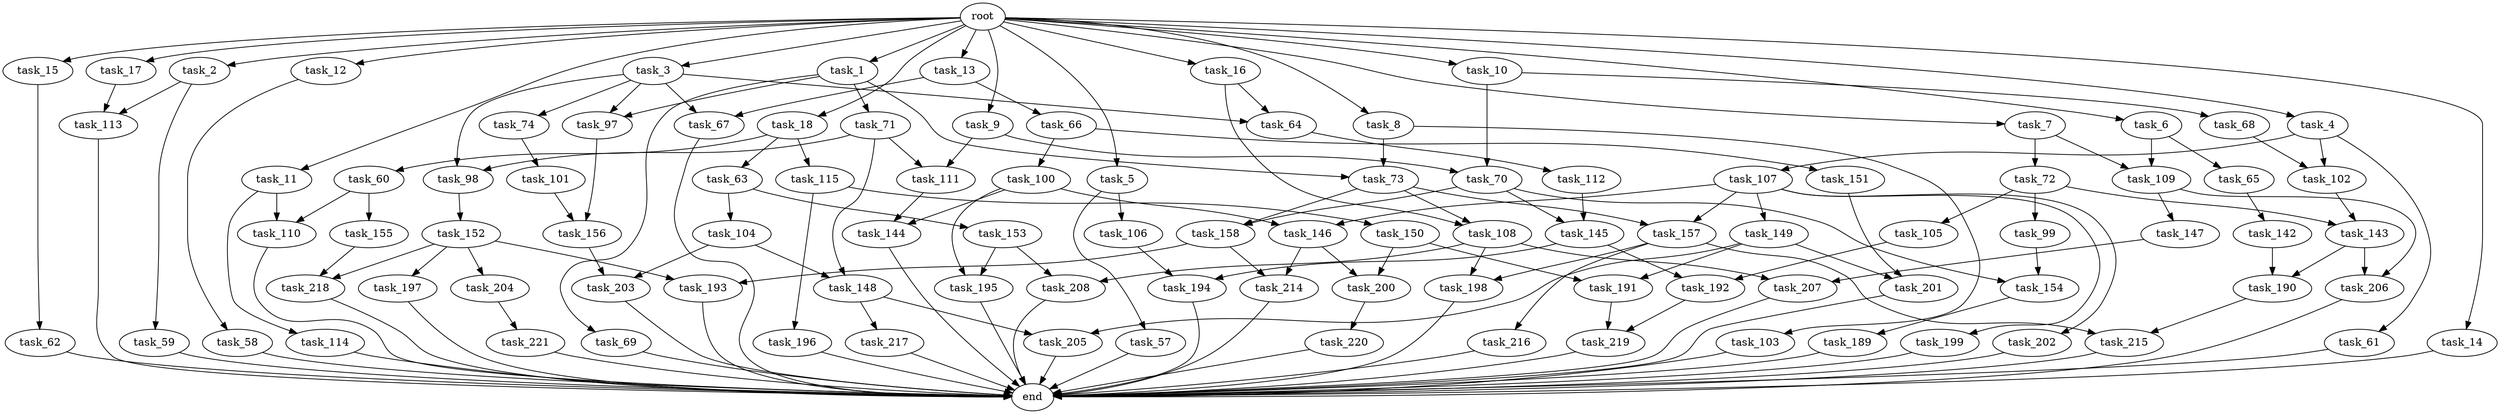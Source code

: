 digraph G {
  task_214 [size="7730941132.800000"];
  task_144 [size="5239860101.120000"];
  task_103 [size="4209067950.080000"];
  task_101 [size="8589934592.000000"];
  task_108 [size="5583457484.800000"];
  task_191 [size="3521873182.720000"];
  task_207 [size="1717986918.400000"];
  task_15 [size="10.240000"];
  task_58 [size="6957847019.520000"];
  task_151 [size="3092376453.120000"];
  task_105 [size="3092376453.120000"];
  task_18 [size="10.240000"];
  task_195 [size="5239860101.120000"];
  task_154 [size="10050223472.639999"];
  task_73 [size="9706626088.960001"];
  task_16 [size="10.240000"];
  task_110 [size="1717986918.400000"];
  task_98 [size="5841155522.560000"];
  task_61 [size="6957847019.520000"];
  task_217 [size="1374389534.720000"];
  task_74 [size="343597383.680000"];
  task_158 [size="4466765987.840000"];
  task_1 [size="10.240000"];
  task_64 [size="4552665333.760000"];
  task_72 [size="2147483648.000000"];
  task_11 [size="10.240000"];
  task_156 [size="7301444403.200000"];
  task_100 [size="3092376453.120000"];
  task_62 [size="343597383.680000"];
  task_107 [size="6957847019.520000"];
  task_2 [size="10.240000"];
  task_10 [size="10.240000"];
  task_66 [size="2147483648.000000"];
  task_109 [size="4294967296.000000"];
  task_155 [size="1374389534.720000"];
  end [size="0.000000"];
  task_17 [size="10.240000"];
  task_147 [size="8589934592.000000"];
  task_114 [size="343597383.680000"];
  task_221 [size="1374389534.720000"];
  task_67 [size="2491081031.680000"];
  task_150 [size="4209067950.080000"];
  task_97 [size="5841155522.560000"];
  task_203 [size="11166914969.600000"];
  task_157 [size="4466765987.840000"];
  task_106 [size="8589934592.000000"];
  task_218 [size="6270652252.160000"];
  task_146 [size="5239860101.120000"];
  task_194 [size="7301444403.200000"];
  task_197 [size="773094113.280000"];
  task_70 [size="2147483648.000000"];
  task_149 [size="3092376453.120000"];
  task_104 [size="3092376453.120000"];
  task_9 [size="10.240000"];
  task_190 [size="6871947673.600000"];
  task_148 [size="9706626088.960001"];
  task_192 [size="1717986918.400000"];
  task_202 [size="3092376453.120000"];
  task_69 [size="5497558138.880000"];
  task_57 [size="8589934592.000000"];
  task_196 [size="4209067950.080000"];
  task_201 [size="9964324126.719999"];
  task_65 [size="2147483648.000000"];
  task_198 [size="3521873182.720000"];
  task_206 [size="9964324126.719999"];
  task_12 [size="10.240000"];
  task_193 [size="1546188226.560000"];
  task_152 [size="8589934592.000000"];
  task_3 [size="10.240000"];
  task_216 [size="2147483648.000000"];
  task_5 [size="10.240000"];
  task_220 [size="343597383.680000"];
  task_189 [size="4209067950.080000"];
  task_115 [size="2147483648.000000"];
  task_8 [size="10.240000"];
  task_99 [size="3092376453.120000"];
  task_14 [size="10.240000"];
  task_219 [size="11166914969.600000"];
  task_4 [size="10.240000"];
  task_142 [size="2147483648.000000"];
  task_200 [size="9105330667.520000"];
  task_113 [size="8332236554.240000"];
  task_112 [size="343597383.680000"];
  task_199 [size="3092376453.120000"];
  task_153 [size="3092376453.120000"];
  root [size="0.000000"];
  task_102 [size="13915694039.040001"];
  task_59 [size="1374389534.720000"];
  task_60 [size="2147483648.000000"];
  task_145 [size="3435973836.800000"];
  task_6 [size="10.240000"];
  task_215 [size="2491081031.680000"];
  task_208 [size="4466765987.840000"];
  task_68 [size="773094113.280000"];
  task_13 [size="10.240000"];
  task_143 [size="11682311045.120001"];
  task_205 [size="2748779069.440000"];
  task_111 [size="6871947673.600000"];
  task_204 [size="773094113.280000"];
  task_63 [size="2147483648.000000"];
  task_7 [size="10.240000"];
  task_71 [size="5497558138.880000"];

  task_214 -> end [size="1.000000"];
  task_144 -> end [size="1.000000"];
  task_103 -> end [size="1.000000"];
  task_101 -> task_156 [size="301989888.000000"];
  task_108 -> task_207 [size="134217728.000000"];
  task_108 -> task_198 [size="134217728.000000"];
  task_108 -> task_208 [size="134217728.000000"];
  task_191 -> task_219 [size="679477248.000000"];
  task_207 -> end [size="1.000000"];
  task_15 -> task_62 [size="33554432.000000"];
  task_58 -> end [size="1.000000"];
  task_151 -> task_201 [size="838860800.000000"];
  task_105 -> task_192 [size="134217728.000000"];
  task_18 -> task_63 [size="209715200.000000"];
  task_18 -> task_60 [size="209715200.000000"];
  task_18 -> task_115 [size="209715200.000000"];
  task_195 -> end [size="1.000000"];
  task_154 -> task_189 [size="411041792.000000"];
  task_73 -> task_108 [size="134217728.000000"];
  task_73 -> task_157 [size="134217728.000000"];
  task_73 -> task_158 [size="134217728.000000"];
  task_16 -> task_108 [size="411041792.000000"];
  task_16 -> task_64 [size="411041792.000000"];
  task_110 -> end [size="1.000000"];
  task_98 -> task_152 [size="838860800.000000"];
  task_61 -> end [size="1.000000"];
  task_217 -> end [size="1.000000"];
  task_74 -> task_101 [size="838860800.000000"];
  task_158 -> task_193 [size="75497472.000000"];
  task_158 -> task_214 [size="75497472.000000"];
  task_1 -> task_97 [size="536870912.000000"];
  task_1 -> task_73 [size="536870912.000000"];
  task_1 -> task_71 [size="536870912.000000"];
  task_1 -> task_69 [size="536870912.000000"];
  task_64 -> task_112 [size="33554432.000000"];
  task_72 -> task_143 [size="301989888.000000"];
  task_72 -> task_99 [size="301989888.000000"];
  task_72 -> task_105 [size="301989888.000000"];
  task_11 -> task_110 [size="33554432.000000"];
  task_11 -> task_114 [size="33554432.000000"];
  task_156 -> task_203 [size="679477248.000000"];
  task_100 -> task_146 [size="209715200.000000"];
  task_100 -> task_144 [size="209715200.000000"];
  task_100 -> task_195 [size="209715200.000000"];
  task_62 -> end [size="1.000000"];
  task_107 -> task_199 [size="301989888.000000"];
  task_107 -> task_202 [size="301989888.000000"];
  task_107 -> task_157 [size="301989888.000000"];
  task_107 -> task_149 [size="301989888.000000"];
  task_107 -> task_146 [size="301989888.000000"];
  task_2 -> task_59 [size="134217728.000000"];
  task_2 -> task_113 [size="134217728.000000"];
  task_10 -> task_70 [size="75497472.000000"];
  task_10 -> task_68 [size="75497472.000000"];
  task_66 -> task_151 [size="301989888.000000"];
  task_66 -> task_100 [size="301989888.000000"];
  task_109 -> task_206 [size="838860800.000000"];
  task_109 -> task_147 [size="838860800.000000"];
  task_155 -> task_218 [size="536870912.000000"];
  task_17 -> task_113 [size="679477248.000000"];
  task_147 -> task_207 [size="33554432.000000"];
  task_114 -> end [size="1.000000"];
  task_221 -> end [size="1.000000"];
  task_67 -> end [size="1.000000"];
  task_150 -> task_200 [size="209715200.000000"];
  task_150 -> task_191 [size="209715200.000000"];
  task_97 -> task_156 [size="411041792.000000"];
  task_203 -> end [size="1.000000"];
  task_157 -> task_215 [size="209715200.000000"];
  task_157 -> task_198 [size="209715200.000000"];
  task_157 -> task_216 [size="209715200.000000"];
  task_106 -> task_194 [size="679477248.000000"];
  task_218 -> end [size="1.000000"];
  task_146 -> task_214 [size="679477248.000000"];
  task_146 -> task_200 [size="679477248.000000"];
  task_194 -> end [size="1.000000"];
  task_197 -> end [size="1.000000"];
  task_70 -> task_154 [size="301989888.000000"];
  task_70 -> task_145 [size="301989888.000000"];
  task_70 -> task_158 [size="301989888.000000"];
  task_149 -> task_205 [size="134217728.000000"];
  task_149 -> task_191 [size="134217728.000000"];
  task_149 -> task_201 [size="134217728.000000"];
  task_104 -> task_203 [size="411041792.000000"];
  task_104 -> task_148 [size="411041792.000000"];
  task_9 -> task_70 [size="134217728.000000"];
  task_9 -> task_111 [size="134217728.000000"];
  task_190 -> task_215 [size="33554432.000000"];
  task_148 -> task_217 [size="134217728.000000"];
  task_148 -> task_205 [size="134217728.000000"];
  task_192 -> task_219 [size="411041792.000000"];
  task_202 -> end [size="1.000000"];
  task_69 -> end [size="1.000000"];
  task_57 -> end [size="1.000000"];
  task_196 -> end [size="1.000000"];
  task_201 -> end [size="1.000000"];
  task_65 -> task_142 [size="209715200.000000"];
  task_198 -> end [size="1.000000"];
  task_206 -> end [size="1.000000"];
  task_12 -> task_58 [size="679477248.000000"];
  task_193 -> end [size="1.000000"];
  task_152 -> task_193 [size="75497472.000000"];
  task_152 -> task_197 [size="75497472.000000"];
  task_152 -> task_218 [size="75497472.000000"];
  task_152 -> task_204 [size="75497472.000000"];
  task_3 -> task_97 [size="33554432.000000"];
  task_3 -> task_64 [size="33554432.000000"];
  task_3 -> task_74 [size="33554432.000000"];
  task_3 -> task_98 [size="33554432.000000"];
  task_3 -> task_67 [size="33554432.000000"];
  task_216 -> end [size="1.000000"];
  task_5 -> task_106 [size="838860800.000000"];
  task_5 -> task_57 [size="838860800.000000"];
  task_220 -> end [size="1.000000"];
  task_189 -> end [size="1.000000"];
  task_115 -> task_196 [size="411041792.000000"];
  task_115 -> task_150 [size="411041792.000000"];
  task_8 -> task_73 [size="411041792.000000"];
  task_8 -> task_103 [size="411041792.000000"];
  task_99 -> task_154 [size="679477248.000000"];
  task_14 -> end [size="1.000000"];
  task_219 -> end [size="1.000000"];
  task_4 -> task_61 [size="679477248.000000"];
  task_4 -> task_107 [size="679477248.000000"];
  task_4 -> task_102 [size="679477248.000000"];
  task_142 -> task_190 [size="536870912.000000"];
  task_200 -> task_220 [size="33554432.000000"];
  task_113 -> end [size="1.000000"];
  task_112 -> task_145 [size="33554432.000000"];
  task_199 -> end [size="1.000000"];
  task_153 -> task_208 [size="301989888.000000"];
  task_153 -> task_195 [size="301989888.000000"];
  root -> task_8 [size="1.000000"];
  root -> task_9 [size="1.000000"];
  root -> task_16 [size="1.000000"];
  root -> task_14 [size="1.000000"];
  root -> task_6 [size="1.000000"];
  root -> task_4 [size="1.000000"];
  root -> task_5 [size="1.000000"];
  root -> task_1 [size="1.000000"];
  root -> task_10 [size="1.000000"];
  root -> task_13 [size="1.000000"];
  root -> task_15 [size="1.000000"];
  root -> task_11 [size="1.000000"];
  root -> task_3 [size="1.000000"];
  root -> task_12 [size="1.000000"];
  root -> task_2 [size="1.000000"];
  root -> task_18 [size="1.000000"];
  root -> task_7 [size="1.000000"];
  root -> task_17 [size="1.000000"];
  task_102 -> task_143 [size="838860800.000000"];
  task_59 -> end [size="1.000000"];
  task_60 -> task_155 [size="134217728.000000"];
  task_60 -> task_110 [size="134217728.000000"];
  task_145 -> task_194 [size="33554432.000000"];
  task_145 -> task_192 [size="33554432.000000"];
  task_6 -> task_65 [size="209715200.000000"];
  task_6 -> task_109 [size="209715200.000000"];
  task_215 -> end [size="1.000000"];
  task_208 -> end [size="1.000000"];
  task_68 -> task_102 [size="679477248.000000"];
  task_13 -> task_66 [size="209715200.000000"];
  task_13 -> task_67 [size="209715200.000000"];
  task_143 -> task_190 [size="134217728.000000"];
  task_143 -> task_206 [size="134217728.000000"];
  task_205 -> end [size="1.000000"];
  task_111 -> task_144 [size="301989888.000000"];
  task_204 -> task_221 [size="134217728.000000"];
  task_63 -> task_153 [size="301989888.000000"];
  task_63 -> task_104 [size="301989888.000000"];
  task_7 -> task_72 [size="209715200.000000"];
  task_7 -> task_109 [size="209715200.000000"];
  task_71 -> task_98 [size="536870912.000000"];
  task_71 -> task_148 [size="536870912.000000"];
  task_71 -> task_111 [size="536870912.000000"];
}
